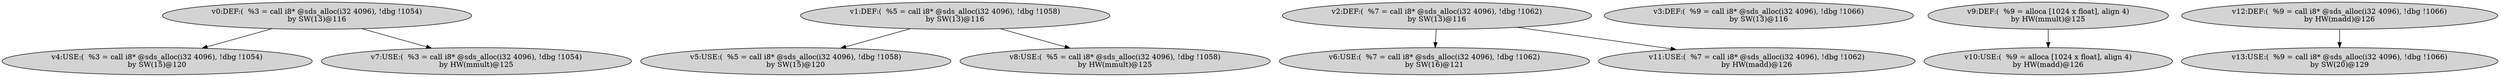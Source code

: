 digraph defuse_graph {
v0 [label = "v0:DEF:(  %3 = call i8* @sds_alloc(i32 4096), !dbg !1054)\nby SW(13)@116" ,style=filled];
v1 [label = "v1:DEF:(  %5 = call i8* @sds_alloc(i32 4096), !dbg !1058)\nby SW(13)@116" ,style=filled];
v2 [label = "v2:DEF:(  %7 = call i8* @sds_alloc(i32 4096), !dbg !1062)\nby SW(13)@116" ,style=filled];
v3 [label = "v3:DEF:(  %9 = call i8* @sds_alloc(i32 4096), !dbg !1066)\nby SW(13)@116" ,style=filled];
v4 [label = "v4:USE:(  %3 = call i8* @sds_alloc(i32 4096), !dbg !1054)\nby SW(15)@120" ,style=filled];
v5 [label = "v5:USE:(  %5 = call i8* @sds_alloc(i32 4096), !dbg !1058)\nby SW(15)@120" ,style=filled];
v6 [label = "v6:USE:(  %7 = call i8* @sds_alloc(i32 4096), !dbg !1062)\nby SW(16)@121" ,style=filled];
v7 [label = "v7:USE:(  %3 = call i8* @sds_alloc(i32 4096), !dbg !1054)\nby HW(mmult)@125" ,style=filled];
v8 [label = "v8:USE:(  %5 = call i8* @sds_alloc(i32 4096), !dbg !1058)\nby HW(mmult)@125" ,style=filled];
v9 [label = "v9:DEF:(  %9 = alloca [1024 x float], align 4)\nby HW(mmult)@125" ,style=filled];
v10 [label = "v10:USE:(  %9 = alloca [1024 x float], align 4)\nby HW(madd)@126" ,style=filled];
v11 [label = "v11:USE:(  %7 = call i8* @sds_alloc(i32 4096), !dbg !1062)\nby HW(madd)@126" ,style=filled];
v12 [label = "v12:DEF:(  %9 = call i8* @sds_alloc(i32 4096), !dbg !1066)\nby HW(madd)@126" ,style=filled];
v13 [label = "v13:USE:(  %9 = call i8* @sds_alloc(i32 4096), !dbg !1066)\nby SW(20)@129" ,style=filled];
v0 -> v4;
v1 -> v5;
v2 -> v6;
v0 -> v7;
v1 -> v8;
v9 -> v10;
v2 -> v11;
v12 -> v13;
}
